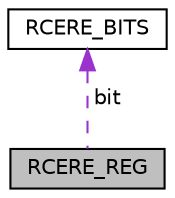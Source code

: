 digraph "RCERE_REG"
{
  edge [fontname="Helvetica",fontsize="10",labelfontname="Helvetica",labelfontsize="10"];
  node [fontname="Helvetica",fontsize="10",shape=record];
  Node1 [label="RCERE_REG",height=0.2,width=0.4,color="black", fillcolor="grey75", style="filled", fontcolor="black"];
  Node2 -> Node1 [dir="back",color="darkorchid3",fontsize="10",style="dashed",label=" bit" ,fontname="Helvetica"];
  Node2 [label="RCERE_BITS",height=0.2,width=0.4,color="black", fillcolor="white", style="filled",URL="$struct_r_c_e_r_e___b_i_t_s.html"];
}
